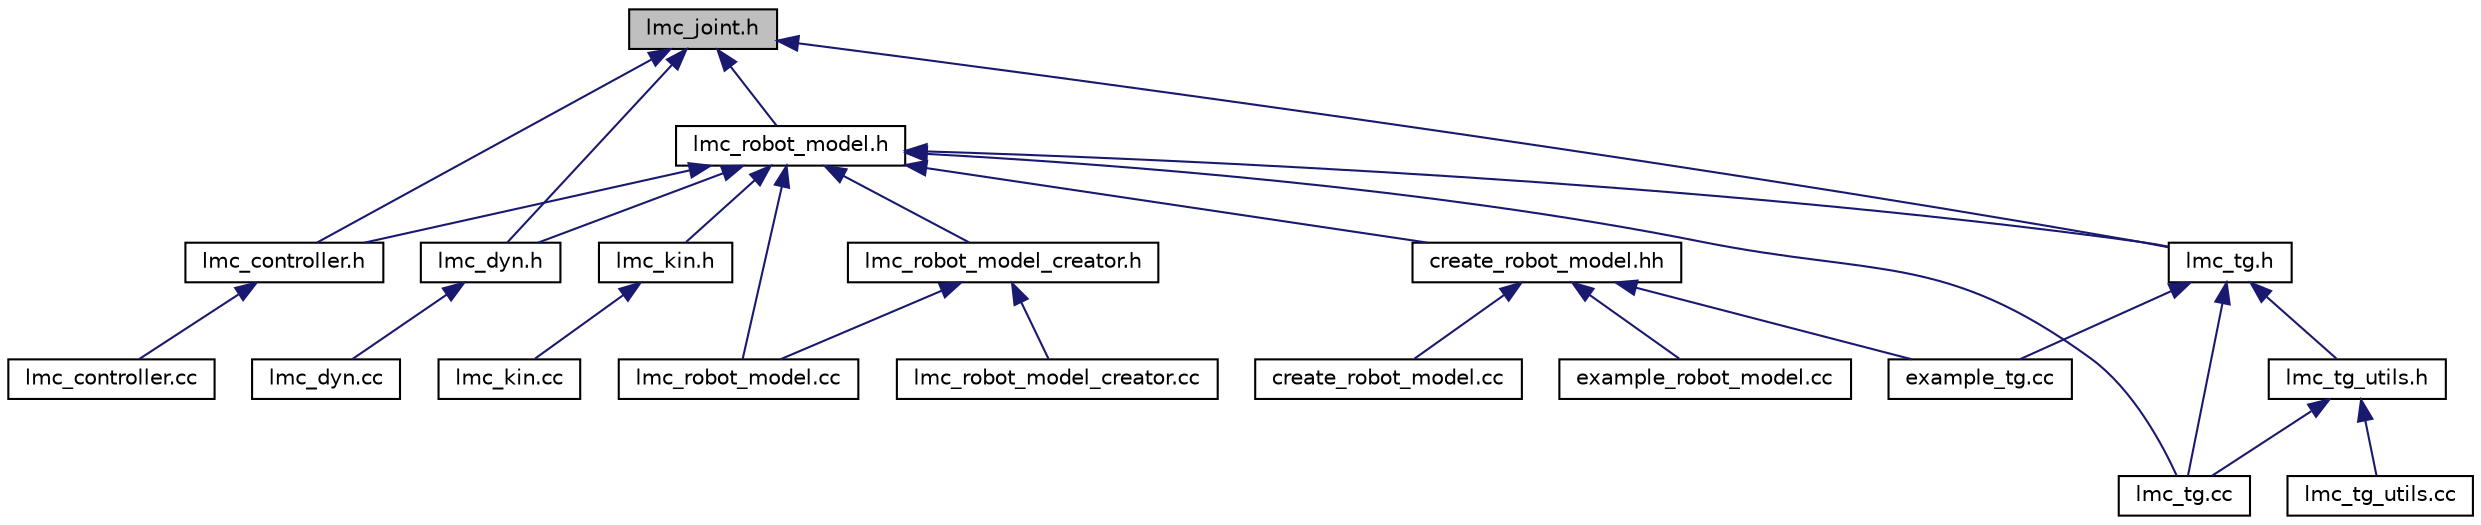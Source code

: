 digraph "lmc_joint.h"
{
  edge [fontname="Helvetica",fontsize="10",labelfontname="Helvetica",labelfontsize="10"];
  node [fontname="Helvetica",fontsize="10",shape=record];
  Node1 [label="lmc_joint.h",height=0.2,width=0.4,color="black", fillcolor="grey75", style="filled", fontcolor="black"];
  Node1 -> Node2 [dir="back",color="midnightblue",fontsize="10",style="solid",fontname="Helvetica"];
  Node2 [label="lmc_controller.h",height=0.2,width=0.4,color="black", fillcolor="white", style="filled",URL="$lmc__controller_8h.html",tooltip="Controller related functions. "];
  Node2 -> Node3 [dir="back",color="midnightblue",fontsize="10",style="solid",fontname="Helvetica"];
  Node3 [label="lmc_controller.cc",height=0.2,width=0.4,color="black", fillcolor="white", style="filled",URL="$lmc__controller_8cc_source.html"];
  Node1 -> Node4 [dir="back",color="midnightblue",fontsize="10",style="solid",fontname="Helvetica"];
  Node4 [label="lmc_dyn.h",height=0.2,width=0.4,color="black", fillcolor="white", style="filled",URL="$lmc__dyn_8h.html",tooltip="Dynamic related functions. "];
  Node4 -> Node5 [dir="back",color="midnightblue",fontsize="10",style="solid",fontname="Helvetica"];
  Node5 [label="lmc_dyn.cc",height=0.2,width=0.4,color="black", fillcolor="white", style="filled",URL="$lmc__dyn_8cc_source.html"];
  Node1 -> Node6 [dir="back",color="midnightblue",fontsize="10",style="solid",fontname="Helvetica"];
  Node6 [label="lmc_robot_model.h",height=0.2,width=0.4,color="black", fillcolor="white", style="filled",URL="$lmc__robot__model_8h.html",tooltip="Robot model related data structures and functions. "];
  Node6 -> Node7 [dir="back",color="midnightblue",fontsize="10",style="solid",fontname="Helvetica"];
  Node7 [label="lmc_robot_model.cc",height=0.2,width=0.4,color="black", fillcolor="white", style="filled",URL="$lmc__robot__model_8cc_source.html"];
  Node6 -> Node8 [dir="back",color="midnightblue",fontsize="10",style="solid",fontname="Helvetica"];
  Node8 [label="lmc_robot_model_creator.h",height=0.2,width=0.4,color="black", fillcolor="white", style="filled",URL="$lmc__robot__model__creator_8h_source.html"];
  Node8 -> Node7 [dir="back",color="midnightblue",fontsize="10",style="solid",fontname="Helvetica"];
  Node8 -> Node9 [dir="back",color="midnightblue",fontsize="10",style="solid",fontname="Helvetica"];
  Node9 [label="lmc_robot_model_creator.cc",height=0.2,width=0.4,color="black", fillcolor="white", style="filled",URL="$lmc__robot__model__creator_8cc_source.html"];
  Node6 -> Node10 [dir="back",color="midnightblue",fontsize="10",style="solid",fontname="Helvetica"];
  Node10 [label="lmc_tg.cc",height=0.2,width=0.4,color="black", fillcolor="white", style="filled",URL="$lmc__tg_8cc_source.html"];
  Node6 -> Node2 [dir="back",color="midnightblue",fontsize="10",style="solid",fontname="Helvetica"];
  Node6 -> Node4 [dir="back",color="midnightblue",fontsize="10",style="solid",fontname="Helvetica"];
  Node6 -> Node11 [dir="back",color="midnightblue",fontsize="10",style="solid",fontname="Helvetica"];
  Node11 [label="lmc_kin.h",height=0.2,width=0.4,color="black", fillcolor="white", style="filled",URL="$lmc__kin_8h.html",tooltip="Kinematic related functions. "];
  Node11 -> Node12 [dir="back",color="midnightblue",fontsize="10",style="solid",fontname="Helvetica"];
  Node12 [label="lmc_kin.cc",height=0.2,width=0.4,color="black", fillcolor="white", style="filled",URL="$lmc__kin_8cc_source.html"];
  Node6 -> Node13 [dir="back",color="midnightblue",fontsize="10",style="solid",fontname="Helvetica"];
  Node13 [label="lmc_tg.h",height=0.2,width=0.4,color="black", fillcolor="white", style="filled",URL="$lmc__tg_8h.html",tooltip="Trajectory generator related data structures and functions. "];
  Node13 -> Node10 [dir="back",color="midnightblue",fontsize="10",style="solid",fontname="Helvetica"];
  Node13 -> Node14 [dir="back",color="midnightblue",fontsize="10",style="solid",fontname="Helvetica"];
  Node14 [label="lmc_tg_utils.h",height=0.2,width=0.4,color="black", fillcolor="white", style="filled",URL="$lmc__tg__utils_8h_source.html"];
  Node14 -> Node10 [dir="back",color="midnightblue",fontsize="10",style="solid",fontname="Helvetica"];
  Node14 -> Node15 [dir="back",color="midnightblue",fontsize="10",style="solid",fontname="Helvetica"];
  Node15 [label="lmc_tg_utils.cc",height=0.2,width=0.4,color="black", fillcolor="white", style="filled",URL="$lmc__tg__utils_8cc_source.html"];
  Node13 -> Node16 [dir="back",color="midnightblue",fontsize="10",style="solid",fontname="Helvetica"];
  Node16 [label="example_tg.cc",height=0.2,width=0.4,color="black", fillcolor="white", style="filled",URL="$example__tg_8cc.html"];
  Node6 -> Node17 [dir="back",color="midnightblue",fontsize="10",style="solid",fontname="Helvetica"];
  Node17 [label="create_robot_model.hh",height=0.2,width=0.4,color="black", fillcolor="white", style="filled",URL="$create__robot__model_8hh.html",tooltip="create robot model function. "];
  Node17 -> Node18 [dir="back",color="midnightblue",fontsize="10",style="solid",fontname="Helvetica"];
  Node18 [label="create_robot_model.cc",height=0.2,width=0.4,color="black", fillcolor="white", style="filled",URL="$create__robot__model_8cc.html"];
  Node17 -> Node19 [dir="back",color="midnightblue",fontsize="10",style="solid",fontname="Helvetica"];
  Node19 [label="example_robot_model.cc",height=0.2,width=0.4,color="black", fillcolor="white", style="filled",URL="$example__robot__model_8cc.html"];
  Node17 -> Node16 [dir="back",color="midnightblue",fontsize="10",style="solid",fontname="Helvetica"];
  Node1 -> Node13 [dir="back",color="midnightblue",fontsize="10",style="solid",fontname="Helvetica"];
}
